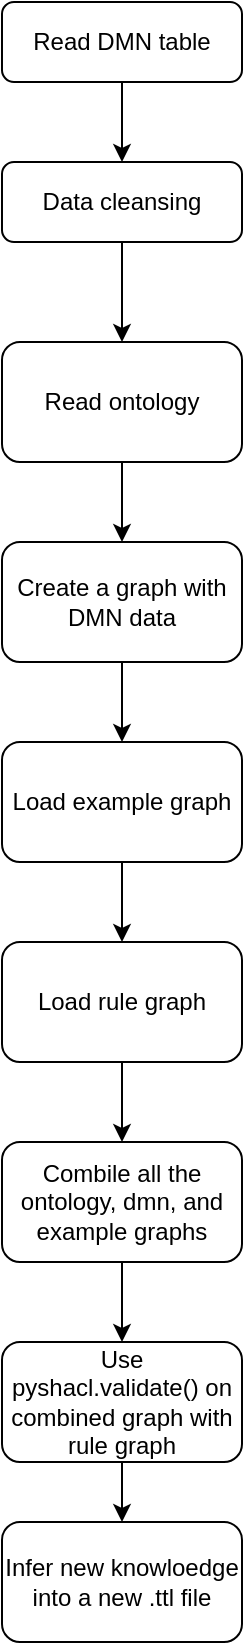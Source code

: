 <mxfile version="20.8.16" type="device"><diagram id="C5RBs43oDa-KdzZeNtuy" name="Page-1"><mxGraphModel dx="1434" dy="764" grid="1" gridSize="10" guides="1" tooltips="1" connect="1" arrows="1" fold="1" page="1" pageScale="1" pageWidth="827" pageHeight="1169" math="0" shadow="0"><root><mxCell id="WIyWlLk6GJQsqaUBKTNV-0"/><mxCell id="WIyWlLk6GJQsqaUBKTNV-1" parent="WIyWlLk6GJQsqaUBKTNV-0"/><mxCell id="byZzP9bqFt9NY4_e6EZ8-1" value="" style="edgeStyle=orthogonalEdgeStyle;rounded=0;orthogonalLoop=1;jettySize=auto;html=1;" edge="1" parent="WIyWlLk6GJQsqaUBKTNV-1" source="WIyWlLk6GJQsqaUBKTNV-3" target="byZzP9bqFt9NY4_e6EZ8-0"><mxGeometry relative="1" as="geometry"/></mxCell><mxCell id="WIyWlLk6GJQsqaUBKTNV-3" value="Read DMN table" style="rounded=1;whiteSpace=wrap;html=1;fontSize=12;glass=0;strokeWidth=1;shadow=0;" parent="WIyWlLk6GJQsqaUBKTNV-1" vertex="1"><mxGeometry x="160" y="80" width="120" height="40" as="geometry"/></mxCell><mxCell id="byZzP9bqFt9NY4_e6EZ8-3" value="" style="edgeStyle=orthogonalEdgeStyle;rounded=0;orthogonalLoop=1;jettySize=auto;html=1;" edge="1" parent="WIyWlLk6GJQsqaUBKTNV-1" source="byZzP9bqFt9NY4_e6EZ8-0" target="byZzP9bqFt9NY4_e6EZ8-2"><mxGeometry relative="1" as="geometry"/></mxCell><mxCell id="byZzP9bqFt9NY4_e6EZ8-0" value="Data cleansing" style="rounded=1;whiteSpace=wrap;html=1;fontSize=12;glass=0;strokeWidth=1;shadow=0;" vertex="1" parent="WIyWlLk6GJQsqaUBKTNV-1"><mxGeometry x="160" y="160" width="120" height="40" as="geometry"/></mxCell><mxCell id="byZzP9bqFt9NY4_e6EZ8-6" value="" style="edgeStyle=orthogonalEdgeStyle;rounded=0;orthogonalLoop=1;jettySize=auto;html=1;" edge="1" parent="WIyWlLk6GJQsqaUBKTNV-1" source="byZzP9bqFt9NY4_e6EZ8-2" target="byZzP9bqFt9NY4_e6EZ8-5"><mxGeometry relative="1" as="geometry"/></mxCell><mxCell id="byZzP9bqFt9NY4_e6EZ8-2" value="Read ontology" style="whiteSpace=wrap;html=1;rounded=1;glass=0;strokeWidth=1;shadow=0;" vertex="1" parent="WIyWlLk6GJQsqaUBKTNV-1"><mxGeometry x="160" y="250" width="120" height="60" as="geometry"/></mxCell><mxCell id="byZzP9bqFt9NY4_e6EZ8-8" value="" style="edgeStyle=orthogonalEdgeStyle;rounded=0;orthogonalLoop=1;jettySize=auto;html=1;" edge="1" parent="WIyWlLk6GJQsqaUBKTNV-1" source="byZzP9bqFt9NY4_e6EZ8-5" target="byZzP9bqFt9NY4_e6EZ8-7"><mxGeometry relative="1" as="geometry"/></mxCell><mxCell id="byZzP9bqFt9NY4_e6EZ8-5" value="Create a graph with DMN data" style="whiteSpace=wrap;html=1;rounded=1;glass=0;strokeWidth=1;shadow=0;" vertex="1" parent="WIyWlLk6GJQsqaUBKTNV-1"><mxGeometry x="160" y="350" width="120" height="60" as="geometry"/></mxCell><mxCell id="byZzP9bqFt9NY4_e6EZ8-10" value="" style="edgeStyle=orthogonalEdgeStyle;rounded=0;orthogonalLoop=1;jettySize=auto;html=1;" edge="1" parent="WIyWlLk6GJQsqaUBKTNV-1" source="byZzP9bqFt9NY4_e6EZ8-7" target="byZzP9bqFt9NY4_e6EZ8-9"><mxGeometry relative="1" as="geometry"/></mxCell><mxCell id="byZzP9bqFt9NY4_e6EZ8-7" value="Load example graph" style="whiteSpace=wrap;html=1;rounded=1;glass=0;strokeWidth=1;shadow=0;" vertex="1" parent="WIyWlLk6GJQsqaUBKTNV-1"><mxGeometry x="160" y="450" width="120" height="60" as="geometry"/></mxCell><mxCell id="byZzP9bqFt9NY4_e6EZ8-12" value="" style="edgeStyle=orthogonalEdgeStyle;rounded=0;orthogonalLoop=1;jettySize=auto;html=1;" edge="1" parent="WIyWlLk6GJQsqaUBKTNV-1" source="byZzP9bqFt9NY4_e6EZ8-9" target="byZzP9bqFt9NY4_e6EZ8-11"><mxGeometry relative="1" as="geometry"/></mxCell><mxCell id="byZzP9bqFt9NY4_e6EZ8-9" value="Load rule graph" style="whiteSpace=wrap;html=1;rounded=1;glass=0;strokeWidth=1;shadow=0;" vertex="1" parent="WIyWlLk6GJQsqaUBKTNV-1"><mxGeometry x="160" y="550" width="120" height="60" as="geometry"/></mxCell><mxCell id="byZzP9bqFt9NY4_e6EZ8-14" value="" style="edgeStyle=orthogonalEdgeStyle;rounded=0;orthogonalLoop=1;jettySize=auto;html=1;" edge="1" parent="WIyWlLk6GJQsqaUBKTNV-1" source="byZzP9bqFt9NY4_e6EZ8-11" target="byZzP9bqFt9NY4_e6EZ8-13"><mxGeometry relative="1" as="geometry"/></mxCell><mxCell id="byZzP9bqFt9NY4_e6EZ8-11" value="Combile all the ontology, dmn, and example graphs" style="whiteSpace=wrap;html=1;rounded=1;glass=0;strokeWidth=1;shadow=0;" vertex="1" parent="WIyWlLk6GJQsqaUBKTNV-1"><mxGeometry x="160" y="650" width="120" height="60" as="geometry"/></mxCell><mxCell id="byZzP9bqFt9NY4_e6EZ8-16" value="" style="edgeStyle=orthogonalEdgeStyle;rounded=0;orthogonalLoop=1;jettySize=auto;html=1;" edge="1" parent="WIyWlLk6GJQsqaUBKTNV-1" source="byZzP9bqFt9NY4_e6EZ8-13" target="byZzP9bqFt9NY4_e6EZ8-15"><mxGeometry relative="1" as="geometry"/></mxCell><mxCell id="byZzP9bqFt9NY4_e6EZ8-13" value="Use pyshacl.validate() on combined graph with rule graph" style="whiteSpace=wrap;html=1;rounded=1;glass=0;strokeWidth=1;shadow=0;" vertex="1" parent="WIyWlLk6GJQsqaUBKTNV-1"><mxGeometry x="160" y="750" width="120" height="60" as="geometry"/></mxCell><mxCell id="byZzP9bqFt9NY4_e6EZ8-15" value="Infer new knowloedge into a new .ttl file" style="whiteSpace=wrap;html=1;rounded=1;glass=0;strokeWidth=1;shadow=0;" vertex="1" parent="WIyWlLk6GJQsqaUBKTNV-1"><mxGeometry x="160" y="840" width="120" height="60" as="geometry"/></mxCell></root></mxGraphModel></diagram></mxfile>